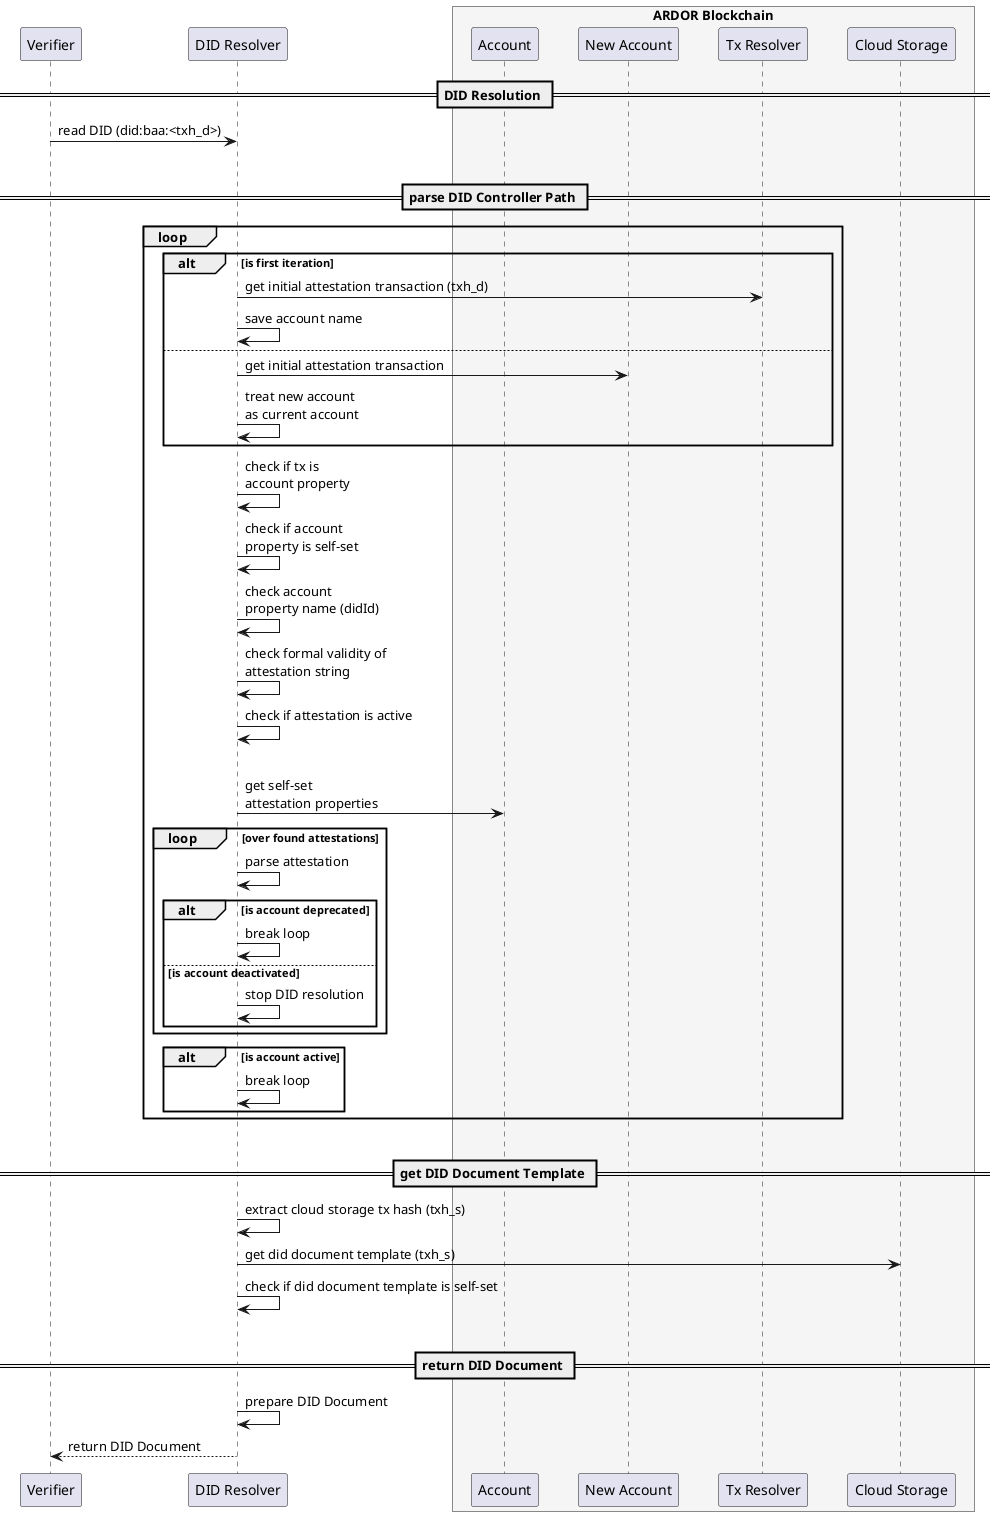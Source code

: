 @startuml
skinparam BoxPadding 15
skinparam ParticipantPadding 15


participant "Verifier" as USR
participant "DID Resolver" as RES
box "ARDOR Blockchain" #WhiteSmoke
    participant "Account" as ATTE
    participant "New Account" as NATTE
    participant "Tx Resolver" as TXR
    participant "Cloud Storage" as STR
end box


== DID Resolution ==


USR -> RES: read DID (did:baa:<txh_d>)
|||


== parse DID Controller Path ==

loop
    alt is first iteration
        RES -> TXR: get initial attestation transaction (txh_d)
        RES -> RES: save account name
    else
        RES -> NATTE: get initial attestation transaction
        RES -> RES: treat new account\nas current account
    end
    RES -> RES: check if tx is\naccount property
    RES -> RES: check if account\nproperty is self-set
    RES -> RES: check account\nproperty name (didId)
    RES -> RES: check formal validity of\nattestation string
    RES -> RES: check if attestation is active
    |||
    RES -> ATTE: get self-set\nattestation properties
    loop over found attestations
        RES -> RES: parse attestation
        alt is account deprecated
            RES -> RES: break loop
        else is account deactivated
            RES -> RES: stop DID resolution
        end
    end
    alt is account active
        RES -> RES: break loop
    end
end
|||


== get DID Document Template ==

RES -> RES: extract cloud storage tx hash (txh_s)
RES -> STR: get did document template (txh_s)
RES -> RES: check if did document template is self-set 
|||


== return DID Document ==

RES -> RES: prepare DID Document
RES --> USR: return DID Document


@enduml